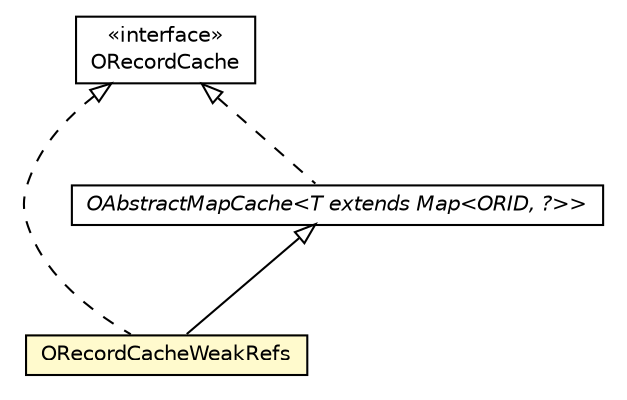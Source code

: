 #!/usr/local/bin/dot
#
# Class diagram 
# Generated by UMLGraph version R5_6-24-gf6e263 (http://www.umlgraph.org/)
#

digraph G {
	edge [fontname="Helvetica",fontsize=10,labelfontname="Helvetica",labelfontsize=10];
	node [fontname="Helvetica",fontsize=10,shape=plaintext];
	nodesep=0.25;
	ranksep=0.5;
	// com.orientechnologies.orient.core.cache.ORecordCache
	c2971399 [label=<<table title="com.orientechnologies.orient.core.cache.ORecordCache" border="0" cellborder="1" cellspacing="0" cellpadding="2" port="p" href="./ORecordCache.html">
		<tr><td><table border="0" cellspacing="0" cellpadding="1">
<tr><td align="center" balign="center"> &#171;interface&#187; </td></tr>
<tr><td align="center" balign="center"> ORecordCache </td></tr>
		</table></td></tr>
		</table>>, URL="./ORecordCache.html", fontname="Helvetica", fontcolor="black", fontsize=10.0];
	// com.orientechnologies.orient.core.cache.ORecordCacheWeakRefs
	c2971410 [label=<<table title="com.orientechnologies.orient.core.cache.ORecordCacheWeakRefs" border="0" cellborder="1" cellspacing="0" cellpadding="2" port="p" bgcolor="lemonChiffon" href="./ORecordCacheWeakRefs.html">
		<tr><td><table border="0" cellspacing="0" cellpadding="1">
<tr><td align="center" balign="center"> ORecordCacheWeakRefs </td></tr>
		</table></td></tr>
		</table>>, URL="./ORecordCacheWeakRefs.html", fontname="Helvetica", fontcolor="black", fontsize=10.0];
	// com.orientechnologies.orient.core.cache.OAbstractMapCache<T extends java.util.Map<com.orientechnologies.orient.core.id.ORID, ?>>
	c2971412 [label=<<table title="com.orientechnologies.orient.core.cache.OAbstractMapCache" border="0" cellborder="1" cellspacing="0" cellpadding="2" port="p" href="./OAbstractMapCache.html">
		<tr><td><table border="0" cellspacing="0" cellpadding="1">
<tr><td align="center" balign="center"><font face="Helvetica-Oblique"> OAbstractMapCache&lt;T extends Map&lt;ORID, ?&gt;&gt; </font></td></tr>
		</table></td></tr>
		</table>>, URL="./OAbstractMapCache.html", fontname="Helvetica", fontcolor="black", fontsize=10.0];
	//com.orientechnologies.orient.core.cache.ORecordCacheWeakRefs extends com.orientechnologies.orient.core.cache.OAbstractMapCache<java.util.WeakHashMap<com.orientechnologies.orient.core.id.ORID, java.lang.ref.WeakReference<com.orientechnologies.orient.core.record.ORecord>>>
	c2971412:p -> c2971410:p [dir=back,arrowtail=empty];
	//com.orientechnologies.orient.core.cache.ORecordCacheWeakRefs implements com.orientechnologies.orient.core.cache.ORecordCache
	c2971399:p -> c2971410:p [dir=back,arrowtail=empty,style=dashed];
	//com.orientechnologies.orient.core.cache.OAbstractMapCache<T extends java.util.Map<com.orientechnologies.orient.core.id.ORID, ?>> implements com.orientechnologies.orient.core.cache.ORecordCache
	c2971399:p -> c2971412:p [dir=back,arrowtail=empty,style=dashed];
}

